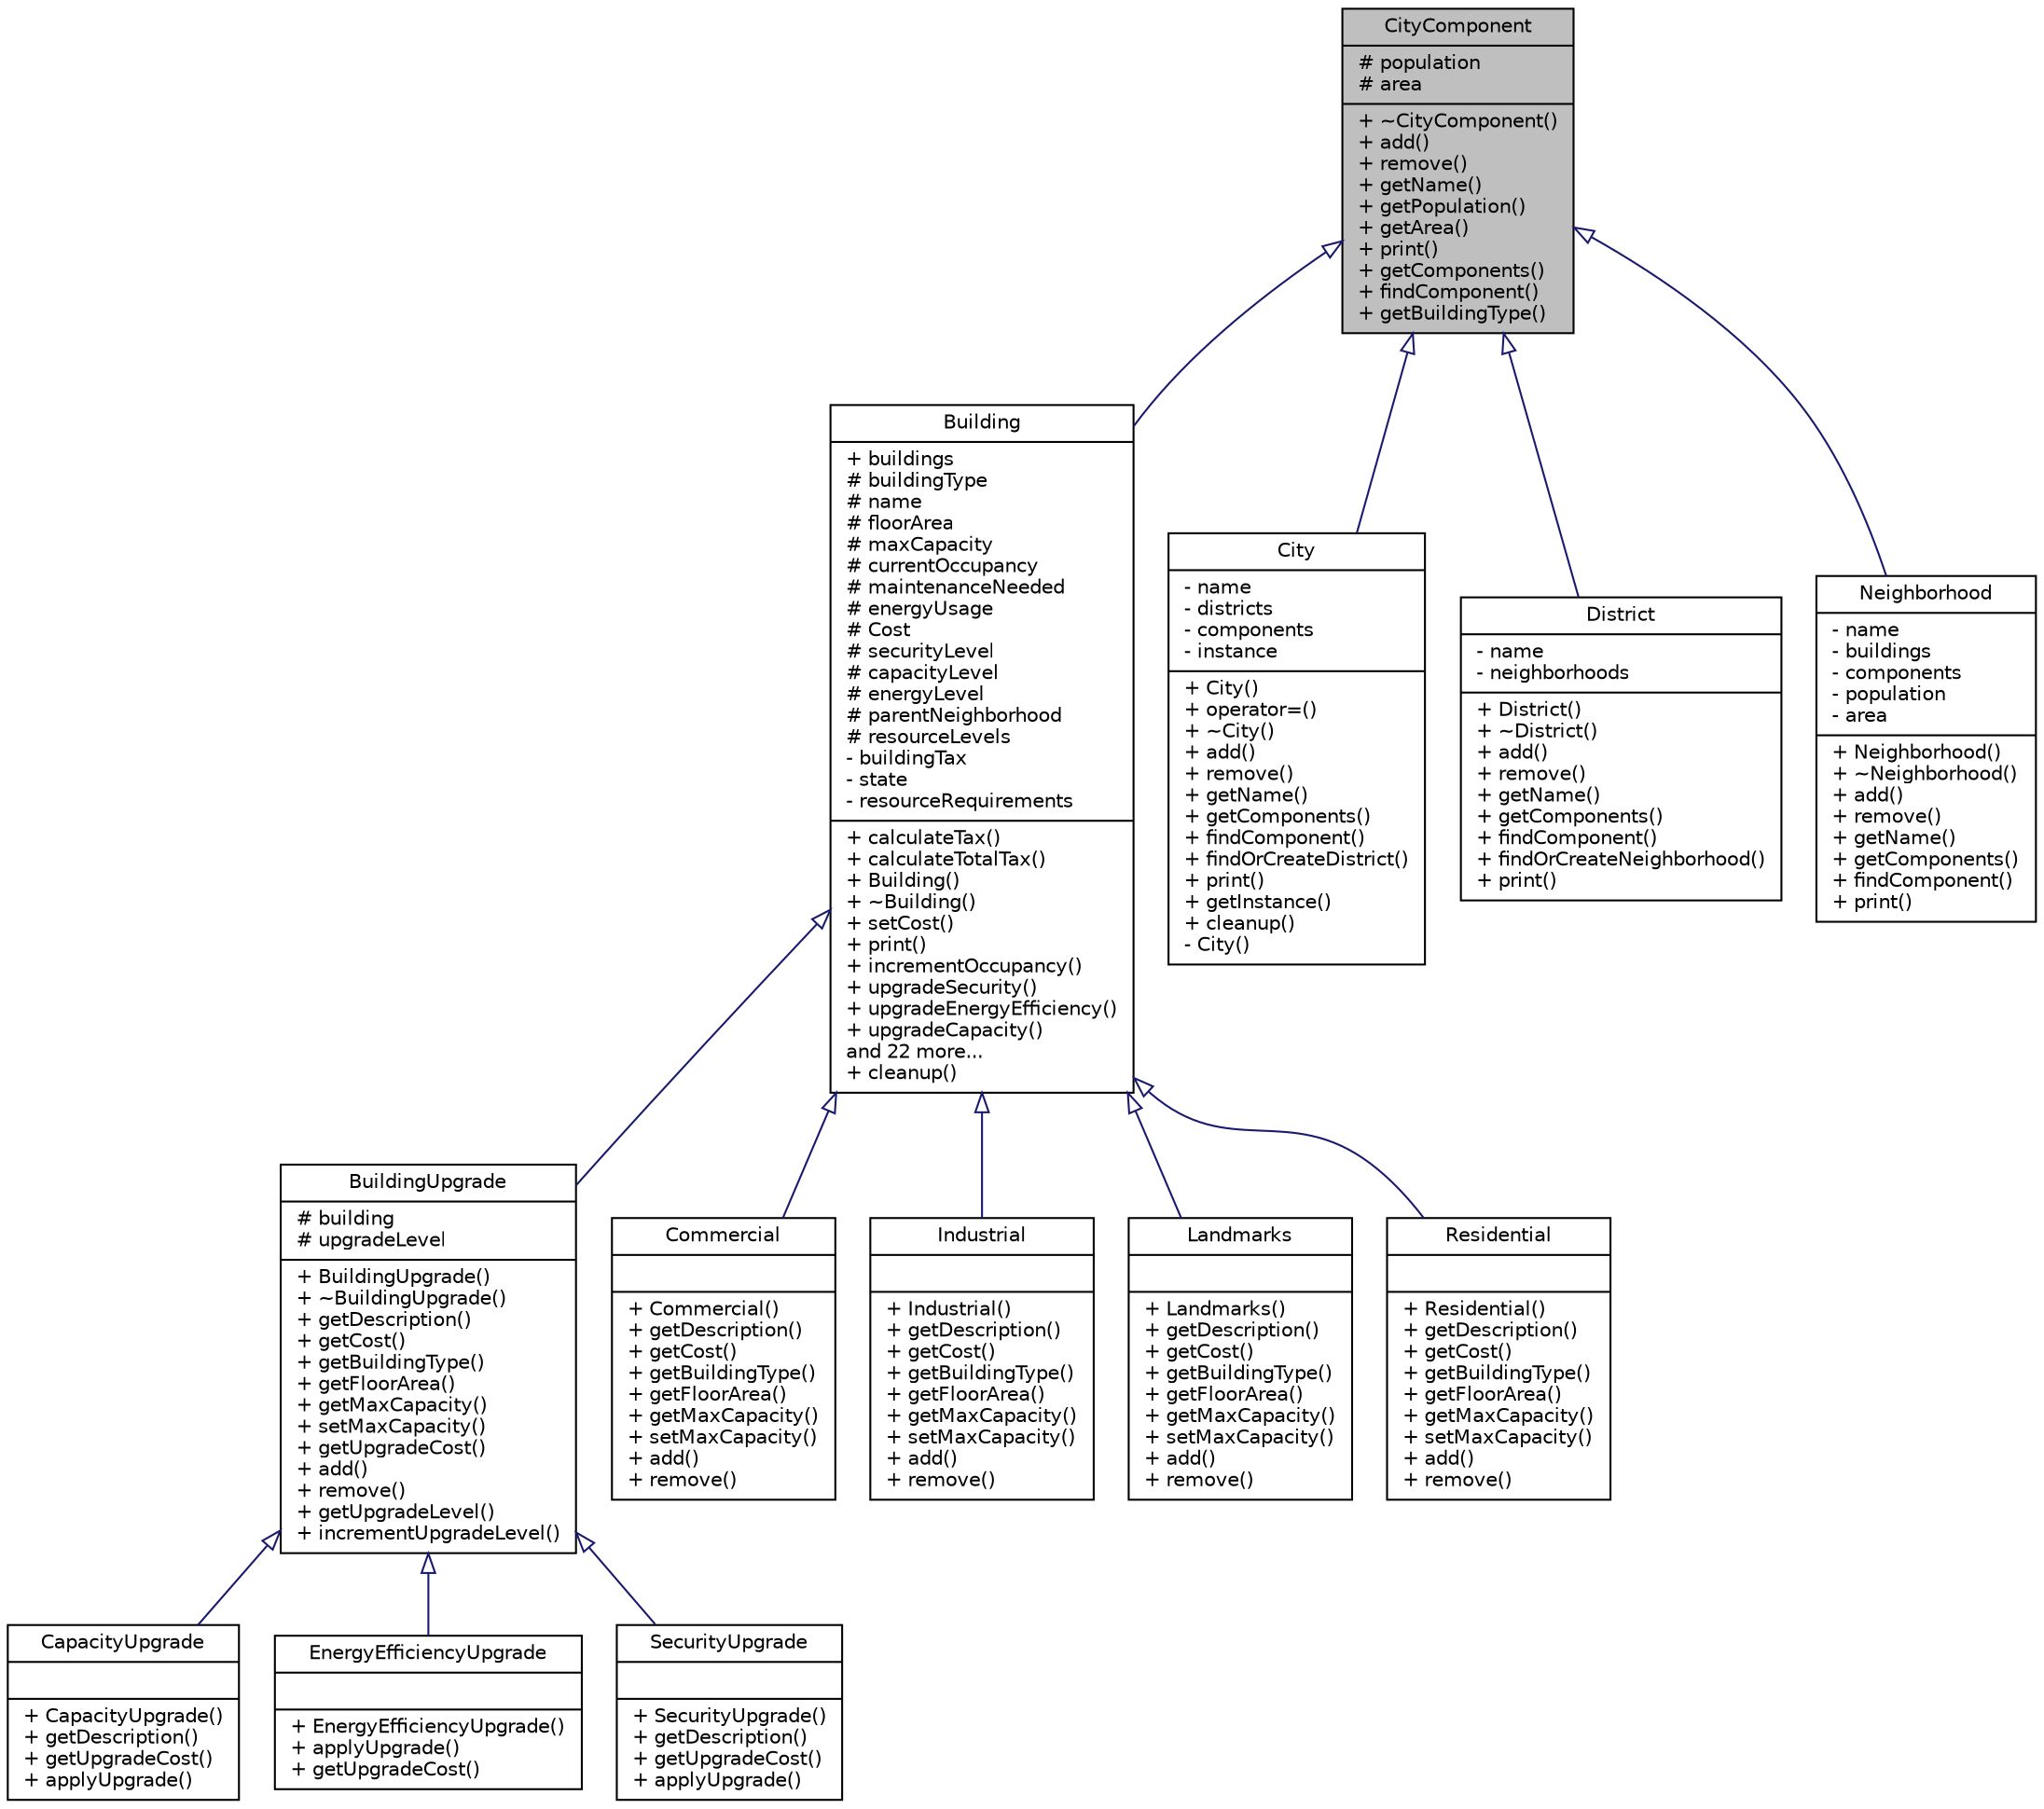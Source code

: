 digraph "CityComponent"
{
 // LATEX_PDF_SIZE
  edge [fontname="Helvetica",fontsize="10",labelfontname="Helvetica",labelfontsize="10"];
  node [fontname="Helvetica",fontsize="10",shape=record];
  Node1 [label="{CityComponent\n|# population\l# area\l|+ ~CityComponent()\l+ add()\l+ remove()\l+ getName()\l+ getPopulation()\l+ getArea()\l+ print()\l+ getComponents()\l+ findComponent()\l+ getBuildingType()\l}",height=0.2,width=0.4,color="black", fillcolor="grey75", style="filled", fontcolor="black",tooltip="Abstract base class for city components in a composite pattern."];
  Node1 -> Node2 [dir="back",color="midnightblue",fontsize="10",style="solid",arrowtail="onormal",fontname="Helvetica"];
  Node2 [label="{Building\n|+ buildings\l# buildingType\l# name\l# floorArea\l# maxCapacity\l# currentOccupancy\l# maintenanceNeeded\l# energyUsage\l# Cost\l# securityLevel\l# capacityLevel\l# energyLevel\l# parentNeighborhood\l# resourceLevels\l- buildingTax\l- state\l- resourceRequirements\l|+ calculateTax()\l+ calculateTotalTax()\l+ Building()\l+ ~Building()\l+ setCost()\l+ print()\l+ incrementOccupancy()\l+ upgradeSecurity()\l+ upgradeEnergyEfficiency()\l+ upgradeCapacity()\land 22 more...\l+ cleanup()\l}",height=0.2,width=0.4,color="black", fillcolor="white", style="filled",URL="$classBuilding.html",tooltip="Abstract base class representing a building in the city."];
  Node2 -> Node3 [dir="back",color="midnightblue",fontsize="10",style="solid",arrowtail="onormal",fontname="Helvetica"];
  Node3 [label="{BuildingUpgrade\n|# building\l# upgradeLevel\l|+ BuildingUpgrade()\l+ ~BuildingUpgrade()\l+ getDescription()\l+ getCost()\l+ getBuildingType()\l+ getFloorArea()\l+ getMaxCapacity()\l+ setMaxCapacity()\l+ getUpgradeCost()\l+ add()\l+ remove()\l+ getUpgradeLevel()\l+ incrementUpgradeLevel()\l}",height=0.2,width=0.4,color="black", fillcolor="white", style="filled",URL="$classBuildingUpgrade.html",tooltip="Decorator class that adds upgrade functionality to Building objects."];
  Node3 -> Node4 [dir="back",color="midnightblue",fontsize="10",style="solid",arrowtail="onormal",fontname="Helvetica"];
  Node4 [label="{CapacityUpgrade\n||+ CapacityUpgrade()\l+ getDescription()\l+ getUpgradeCost()\l+ applyUpgrade()\l}",height=0.2,width=0.4,color="black", fillcolor="white", style="filled",URL="$classCapacityUpgrade.html",tooltip="A class that handles capacity upgrades for buildings @inherits BuildingUpgrade."];
  Node3 -> Node5 [dir="back",color="midnightblue",fontsize="10",style="solid",arrowtail="onormal",fontname="Helvetica"];
  Node5 [label="{EnergyEfficiencyUpgrade\n||+ EnergyEfficiencyUpgrade()\l+ applyUpgrade()\l+ getUpgradeCost()\l}",height=0.2,width=0.4,color="black", fillcolor="white", style="filled",URL="$classEnergyEfficiencyUpgrade.html",tooltip="Handles energy efficiency upgrades for buildings."];
  Node3 -> Node6 [dir="back",color="midnightblue",fontsize="10",style="solid",arrowtail="onormal",fontname="Helvetica"];
  Node6 [label="{SecurityUpgrade\n||+ SecurityUpgrade()\l+ getDescription()\l+ getUpgradeCost()\l+ applyUpgrade()\l}",height=0.2,width=0.4,color="black", fillcolor="white", style="filled",URL="$classSecurityUpgrade.html",tooltip="A decorator class that adds security upgrades to buildings @inherits BuildingUpgrade."];
  Node2 -> Node7 [dir="back",color="midnightblue",fontsize="10",style="solid",arrowtail="onormal",fontname="Helvetica"];
  Node7 [label="{Commercial\n||+ Commercial()\l+ getDescription()\l+ getCost()\l+ getBuildingType()\l+ getFloorArea()\l+ getMaxCapacity()\l+ setMaxCapacity()\l+ add()\l+ remove()\l}",height=0.2,width=0.4,color="black", fillcolor="white", style="filled",URL="$classCommercial.html",tooltip="Represents commercial buildings in the city."];
  Node2 -> Node8 [dir="back",color="midnightblue",fontsize="10",style="solid",arrowtail="onormal",fontname="Helvetica"];
  Node8 [label="{Industrial\n||+ Industrial()\l+ getDescription()\l+ getCost()\l+ getBuildingType()\l+ getFloorArea()\l+ getMaxCapacity()\l+ setMaxCapacity()\l+ add()\l+ remove()\l}",height=0.2,width=0.4,color="black", fillcolor="white", style="filled",URL="$classIndustrial.html",tooltip="Class representing an industrial building."];
  Node2 -> Node9 [dir="back",color="midnightblue",fontsize="10",style="solid",arrowtail="onormal",fontname="Helvetica"];
  Node9 [label="{Landmarks\n||+ Landmarks()\l+ getDescription()\l+ getCost()\l+ getBuildingType()\l+ getFloorArea()\l+ getMaxCapacity()\l+ setMaxCapacity()\l+ add()\l+ remove()\l}",height=0.2,width=0.4,color="black", fillcolor="white", style="filled",URL="$classLandmarks.html",tooltip="Represents landmark buildings in the city."];
  Node2 -> Node10 [dir="back",color="midnightblue",fontsize="10",style="solid",arrowtail="onormal",fontname="Helvetica"];
  Node10 [label="{Residential\n||+ Residential()\l+ getDescription()\l+ getCost()\l+ getBuildingType()\l+ getFloorArea()\l+ getMaxCapacity()\l+ setMaxCapacity()\l+ add()\l+ remove()\l}",height=0.2,width=0.4,color="black", fillcolor="white", style="filled",URL="$classResidential.html",tooltip="Represents a residential building in the city system."];
  Node1 -> Node11 [dir="back",color="midnightblue",fontsize="10",style="solid",arrowtail="onormal",fontname="Helvetica"];
  Node11 [label="{City\n|- name\l- districts\l- components\l- instance\l|+ City()\l+ operator=()\l+ ~City()\l+ add()\l+ remove()\l+ getName()\l+ getComponents()\l+ findComponent()\l+ findOrCreateDistrict()\l+ print()\l+ getInstance()\l+ cleanup()\l- City()\l}",height=0.2,width=0.4,color="black", fillcolor="white", style="filled",URL="$classCity.html",tooltip="Singleton class representing the entire city structure."];
  Node1 -> Node12 [dir="back",color="midnightblue",fontsize="10",style="solid",arrowtail="onormal",fontname="Helvetica"];
  Node12 [label="{District\n|- name\l- neighborhoods\l|+ District()\l+ ~District()\l+ add()\l+ remove()\l+ getName()\l+ getComponents()\l+ findComponent()\l+ findOrCreateNeighborhood()\l+ print()\l}",height=0.2,width=0.4,color="black", fillcolor="white", style="filled",URL="$classDistrict.html",tooltip="Represents a city district containing neighborhoods."];
  Node1 -> Node13 [dir="back",color="midnightblue",fontsize="10",style="solid",arrowtail="onormal",fontname="Helvetica"];
  Node13 [label="{Neighborhood\n|- name\l- buildings\l- components\l- population\l- area\l|+ Neighborhood()\l+ ~Neighborhood()\l+ add()\l+ remove()\l+ getName()\l+ getComponents()\l+ findComponent()\l+ print()\l}",height=0.2,width=0.4,color="black", fillcolor="white", style="filled",URL="$classNeighborhood.html",tooltip="Represents a neighborhood in the city."];
}
